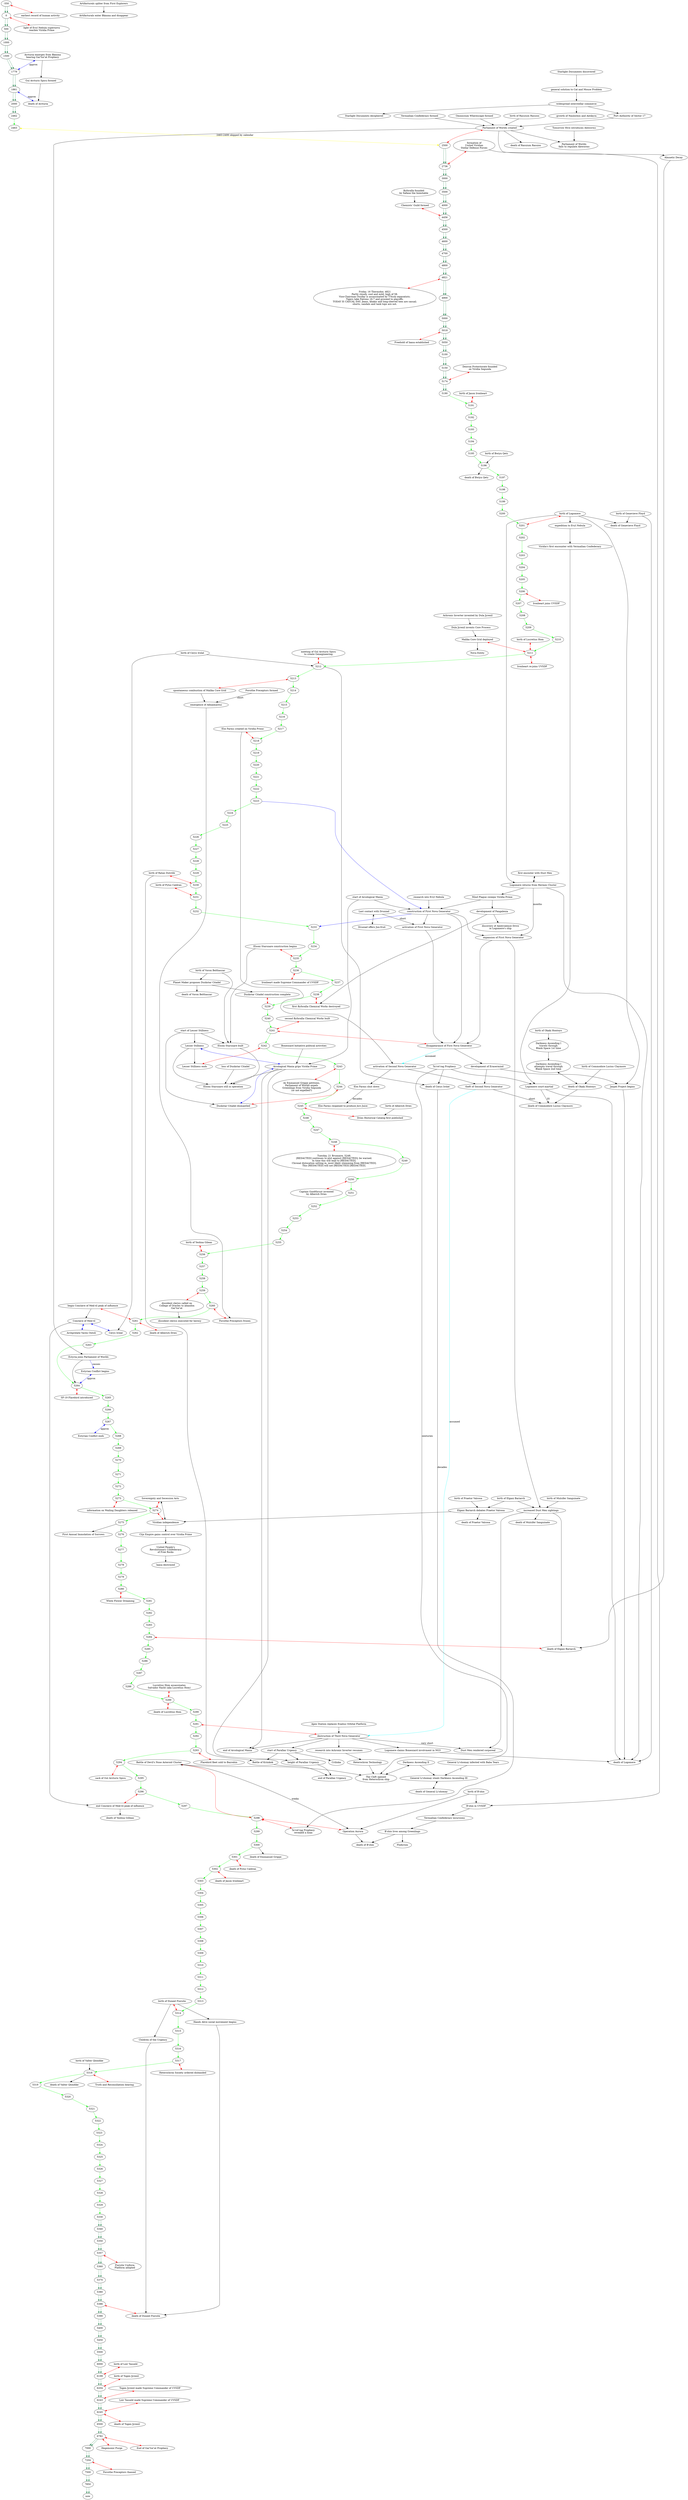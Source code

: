 digraph viridia
{
// specific years mentioned, and all years within interesting ranges; use
// "green" for adjacent years and a different shade and a double line when
// we skip years; since we use "red" for specifying exact years, we use
// yellow (green + red) for the year numbers which are the same
-550->0->500->1000->1500->1779->1861->2000->2462 [color="seagreen4"]
-550->0->500->1000->1500->1779->1861->2000->2462 [color="seagreen4"]
2462->2463 [color="green"]
2463->2500 [dir="both" color="yellow" label="2463-2499 skipped by calendar"]
2500->2736->3000->3500->4000->4456 [color="seagreen4"]
2500->2736->3000->3500->4000->4456 [color="seagreen4"]
4456->4500->4600->4700->4800->4821->4900->5000 [color="seagreen4"]
4456->4500->4600->4700->4800->4821->4900->5000 [color="seagreen4"]
5000->5018->5050->5100->5150->5174->5190 [color="seagreen4"]
5000->5018->5050->5100->5150->5174->5190 [color="seagreen4"]
5190->5191->5192->5193->5194->5195->5196->5197->5198->5199->5200 [color="green"]
5200->5201->5202->5203->5204->5205->5206->5207->5208->5209->5210 [color="green"]
5210->5211->5212->5213->5214->5215->5216->5217->5218->5219->5220 [color="green"]
5220->5221->5222->5223->5224->5225->5226->5227->5228->5229->5230 [color="green"]
5230->5231->5232->5233->5234->5235->5236->5237->5238->5239->5240 [color="green"]
5240->5241->5242->5243->5244->5245->5246->5247->5248->5249->5250 [color="green"]
5250->5251->5252->5253->5254->5255->5256->5257->5258->5259->5260 [color="green"]
5260->5261->5262->5263->5264->5265->5266->5267->5268->5269->5270 [color="green"]
5270->5271->5272->5273->5274->5275->5276->5277->5278->5279->5280 [color="green"]
5280->5281->5282->5283->5284->5285->5286->5287->5288->5289->5290 [color="green"]
5290->5291->5292->5293->5294->5295->5296->5297->5298->5299->5300 [color="green"]
5300->5301->5302->5303->5304->5305->5306->5307->5308->5309->5310 [color="green"]
5310->5311->5312->5313->5314->5315->5316->5317->5318->5319->5320 [color="green"]
5320->5321->5322->5323->5324->5325->5326->5327->5328->5329->5330 [color="green"]
5330->5340->5350->5357->5360->5370->5380->5386->5390->5400 [color="seagreen4"]
5330->5340->5350->5357->5360->5370->5380->5386->5390->5400 [color="seagreen4"]
5400->5450->5500->6000->6199->6204->6243->6245->6500->6782->7000 [color="seagreen4"]
5400->5450->5500->6000->6199->6204->6243->6245->6500->6782->7000 [color="seagreen4"]
7000->7204->7500->7850->"now" [color="seagreen4"]
7000->7204->7500->7850->"now" [color="seagreen4"]

"dest NG3" [label="destruction of Third Nova Generator"]

// [[Welcome]]
"dest NG3" -> "start of Parallax Urgency"
//// Now redundant to say "start is before end"
//"start of Parallax Urgency" -> "end of Parallax Urgency"

// [[Achronic Inverter]]
//// We do know that "Achronic Inverter invented by Dula Jyrexil" comes
//// before "dest NG3" from this article, but from [[Core Process]], we
//// know that it also comes before the First Nova Generator.  Since NG1
//// is before NG3, we choose to simplify our graph by removing the line
//// to NG3, as it (now) provides no useful additional information.

//"Achronic Inverter invented by Dula Jyrexil" -> "dest NG3"
"dest NG3" -> "research into Achronic Inverter resumes" -> "Heterochron Technology"

// [[Adnaimareui]]
"Malika Core Grid destroyed" [label="spontaneous combustion of Malika Core Grid"]
// this is now redundant, since we have specific dates for both events
//"Deorsai Protectorate founded" -> "Malika Core Grid destroyed"
"Malika Core Grid destroyed" -> "emergence of Adnaimareui"

// [[Aleworms]]
"Parliament-Aleworms" [label="Parliament of Worlds\nfails to regulate Aleworms"]
"Tomorrow Hive introduces Aleworms" -> "Parliament-Aleworms"
"Parliament of Worlds created" -> "Parliament-Aleworms"

// [[Almnetic Decay]]
//"collapse of Almnetic Empire"
"Almnetic Decay"

// [[Ambivalence Drive]]
"birth of Logomere" -> "Logomere returns from Hermes Cluster" -> "death of Logomere"
"Logomere returns from Hermes Cluster" -> "Mind Plague sweeps Viridia Prime" -> "development of Fangalexia" -> "discovery of Ambivalence Drive\nin Logomere's ship"

// [[Apex Station]]
"Apex Station replaces Exalius Orbital Platform" -> "dest NG3"
// [[Hands Alive]] gives us a date for OA, so this is redundant:
// "dest NG3" -> "Operation Aurora"

// [[Arcological Mania]]
"Arcological Mania" [label="Arcological Mania grips Viridia Prime"]
// REVIEW
"Lesser Stillness" -> "Arcological Mania" [dir="both" color="blue"]
// [[Arcological Mania]] references "loss of Duskstar Citadel", but
// [[Duskstar citadel]] refers to it as "Duskstar Citadel dismantled"
"Arcological Mania" -> "Duskstar Citadel dismantled" [dir="both" color="blue"]
"start of Lesser Stillness" -> "Duskstar Citadel dismantled"

"Lesser Stillness" -> "Elsoni Starsnare still in operation"
"Arcological Mania" -> "Elsoni Starsnare still in operation"
"loss of Duskstar Citadel" -> "Elsoni Starsnare still in operation"

// [[Arcturianism]]
"Arcturia emerges" [label="Arcturia emerges from Bkmma\nbearing Gar'tor'at Prophecy"]
// This line is redundant (due to having approximate years and due to
// having "Gul Arcturis Spicu formed" between them)
//"Arcturia emerges" -> "death of Arcturia"

//// Since we now have approximate years for each of these (exact year for
//// dest NG3), we no long need the lines indicating duration

//"Arcturia emerges" -> "dest NG3" [label="~3500" color="blue"]
//"dest NG3" -> "End of Gar'tor'at Prophecy" [label="~1500" color="blue"]

// [[Artifacturals]]
"Artifacturals spliter from First Explorers" -> "Artifacturals enter Bkmma and disappear"

// [[Ascacian Wastes]]

// [[Astrogation]]
"Starlight Documents discovered" -> "general solution to Cat and Mouse Problem" -> "widespread interstellar commerce" -> "Starlight Documents deciphered"
"widespread interstellar commerce" -> "growth of Naulochos and Antikyra"
"widespread interstellar commerce" -> "Port Authority of Sector 17"

######


// [[B'shin]]
"UVSDF forms" [label="formation of\nUnited Viridian\nStellar Defense Forces"]
"UVSDF forms" -> "B'shin in UVSDF"
"birth of B'shin" -> "B'shin in UVSDF" -> "Vermailian Confederacy incursions" -> "B'shin lives among Greenlings" -> "death of B'shin"
"B'shin lives among Greenlings" -> "Flodyrion"

// [[Baba Tears]]
"General Li'shomay infested with Baba Tears"

// [[Elgani Bariarch]]
"Almnetic Decay" -> "death of Elgani Bariarch"
"birth of Praetor Valcosa" -> "Elgani Bariarch debates Praetor Valcosa" -> "death of Praetor Valcosa"
"birth of Elgani Bariarch" -> "Elgani Bariarch debates Praetor Valcosa"
// We have a date for Bariarch's death, and a date for an event following
// the debates (that of Viridian Independence), making this line
// redundant:
//"Elgani Bariarch debates Praetor Valcosa" -> "death of Elgani Bariarch"
"Elgani Bariarch debates Praetor Valcosa" -> "Viridian independence"

// [[Barometz]]
"greenlings expelled" [label="As Emmanuel Grippe petitions,\nParliament of Worlds expels\nGreenlings from Viridia Segunda\n(or not expelled?)"]
// This line is redundant as we now have exact dates for each of these
// from [[Endotian Calendar]] and [[Emmanuel Grippe]]
//"Parliament of Worlds created" -> "greenlings expelled"

// [[Battle of Kriinkok]]
"start of Parallax Urgency" -> "Battle of Kriinkok" -> "end of Parallax Urgency"

// [[Bazrahin]]

// [[Voron Belthaszar]]
"birth of Voron Belthaszar" -> "Elsoni Starsnare built" -> "Elsoni Starsnare still in operation"
"Arcological Mania" -> "height of Parallax Urgency"
"start of Parallax Urgency" -> "height of Parallax Urgency" -> "end of Parallax Urgency"

// [[Bkmma]]

// [[Blank Space]]
"Cleft opened" [label="The Cleft opened\nfrom Heterochron ship"]
// [[Hands Alive]] gives us the date for OA, and we know BoD'sNAC was only
// weeks earlier
"Battle of Devil's Nose Asteroid Cluster" -> 5298 [dir="both" color="red"]
"Battle of Devil's Nose Asteroid Cluster" -> "Operation Aurora" [label="weeks"]
"Battle of Devil's Nose Asteroid Cluster" -> "Cleft opened" [dir="both"]
"Heterochron Technology" -> "Cleft opened"

// [[Boneozard Initiative]]
"Boneozard Initiative political activities" -> "Arcological Mania"
"start of Arcological Mania" -> "Arcological Mania" -> "end of Arcological Mania"
"start of Arcological Mania" -> "construction of First Nova Generator" -> "disappearance of First Nova Generator"
"dest NG3" -> "end of Arcological Mania"

//// We now have a specific year for "disappearance NG1" and "dest NG3",
//// so we do not need to include the line telling us the time between the
//// two
//"disappearance of First Nova Generator" -> "dest NG3" [label="50"]
"dest NG3" -> "Logomere claims Boneozard involvment in NG3" -> "death of Logomere"

// "theft of NG2" comes from [[Commodore Lucius Claymore]]; we assume that
// First, Second, Third are in order
//// [[Erasermind]] confirms that First NG was before Second NG
//"disappearance of First Nova Generator" -> "theft of Second Nova Generator" [color="cyan" label="assumed"]
"theft of Second Nova Generator" -> "dest NG3" [color="cyan" label="assumed"]

"disappearance of First Nova Generator" -> "activation of Second Nova Generator" [color="cyan" label="assumed"]

// [[Byforalla]]
"Byforalla founded" [label="Byforalla founded\nby Xafane the Inimitable"]
//// "end of Ctjn Empire" turns out to not be a relevent event
//"Byforalla founded by Xafane the Inimitable" -> "end of Ctjn Empire"

######


// [[Pylus Caldran]]
"birth of Pylus Caldran" -> 5231 [dir="both" color="red"]
5301 -> "death of Pylus Caldran" [dir="both" color="red"]
//// reporting Caldran's age is redundant with his birth and death year;
//// simplify graph by not including this line
//"birth of Pylus Caldran" -> "death of Pylus Caldran" [label="70"]
1861 -> "death of Arcturia" [dir="both" label="approx" color="blue"]
//// reporting Caldran's birth occured before dest NG3 is now redundant
//"birth of Pylus Caldran" -> "dest NG3"
//// We have exact dates for these, so reporting 10 years is redundant
//"dest NG3" -> "death of Pylus Caldran" [label="10"]

// as of [[Gul Arcturis Spicu]] we now have an exact year for the sacking
//"sack of Gul Arcturis Spicu" -> "death of Pylus Caldran"

//// via calculating that dest NG3 = "death of Pylus Caldran" - 10 years
5291 -> "dest NG3" [dir="both" color="red"]
// we now have an exact date for this in [[Hegemonic Purge]]
//6784 -> "End of Gar'tor'at Prophecy" [dir="both" label="approx" color="blue"]
"Arcturia emerges" -> 1779 [dir="both" label="approx" color="blue"]
5241 -> "disappearance of First Nova Generator" [dir="both" color="red"]

// [[Cat and Mouse Problem]]

// [[Chemists' Guild]]
"Byforalla founded" -> "Chemists' Guild formed"
"Chemists' Guild formed" -> 4456 [dir="both" color="red"]
5238 -> "first Byforalla Chemical Works destroyed" [dir="both" color="red"]
"development of Fangalexia" -> "first Byforalla Chemical Works destroyed"
//// We have specific years for each of these events, so we don't need
//// these lines
//"first Byforalla Chemical Works destroyed" -> "second Byforalla Chemical Works built" -> "Lesser Stillness ends"
"second Byforalla Chemical Works built" -> 5241 [dir="both" color="red"]
"start of Lesser Stillness" -> "Lesser Stillness" -> "Lesser Stillness ends"
5242 -> "Lesser Stillness ends" [dir="both" color="red"]
//// "end of Ctjn Empire" turns out to not be a relevent event
//"dest NG3" -> "end of Ctjn Empire"

// [[The Cleft]]
"Ta'rot'rag Prophecy" -> "Cleft opened" [label="centuries"]

// [[Commodore Lucius Claymore]]
"birth of Logomere" -> "expedition to Evyl Nebula" -> "Viridia's first encounter with Vermailian Confederacy" -> "Logomere court-martial" -> "death of Logomere"
"Logomere court-martial" -> "death of Commodore Lucius Claymore" [label="35"]
"theft of Second Nova Generator" -> "death of Commodore Lucius Claymore" [label="short"]
"Ta'rot'rag Prophecy"->"Logomere court-martial"

// [[Conclave of Mek'ril]]
// REVIEW
"begin Conclave of Mek'ril peak of influence" -> 5261 [dir="both" color="red"]
5296 -> "end Conclave of Mek'ril peak of influence" [dir="both" color="red"]
"begin Conclave of Mek'ril peak of influence" -> "Conclave of Mek'ril" -> "end Conclave of Mek'ril peak of influence"

//"Conclave of Mek'ril" -> "Ratan Dutrilik" [dir="both" color="blue"]
"Conclave of Mek'ril" -> "Archprelate Varen Ontoli" [dir="both" color="blue"]
"Conclave of Mek'ril" -> "Cerys Irolat" [dir="both" color="blue"]

// [[Core Process]]
"Achronic Inverter invented by Dula Jyrexil" -> "Dula Jyrexil invents Core Process"
// We have a latest date for "invents core process" and a range of
// possible dates for "construction of NG1", so this line is redundant
//"Dula Jyrexil invents Core Process" -> "construction of First Nova Generator"
// This line is redundant because we now have a date for the creation of
// the Farms, and know the invention was before a known date before the
// Farms
//"Dula Jyrexil invents Core Process" -> "Eloi Farms created on Viridia Prime"

// [[Crilinka]]
"start of Parallax Urgency" -> "Crilinka"
// REVIEW: implies that Fangalexia, weather correction, Erasermind and Cat
// and Mouse problem occur in Crilinka, which would be after/during
// Parallax Urgency, but most of these were much earlier

// [[Ctjn Empire]]
"Viridian independence" -> "Ctjn Empire gains control over Viridia Prime" -> "United People's\nRevolutionary Confederacy\nof Free Rocks"

######


// [[Darkness Ascending]]
"DA-I 1st" [label="Darkness Ascending I\ntravels through\nBlank Space 1st time"]
"DA-I 2nd" [label="Darkness Ascending I\nattempts travel through\nBlank Space 2nd time"]
"birth of Okaki Hontoyo" -> "DA-I 1st" -> "DA-I 2nd"
"DA-I 2nd" -> "death of Okaki Hontoyo" [dir="both"]

// [[Okaki Hontoyo]] places DA-I in the lifetime of Claymore, thousands of
// years after we believed based on reading [[Darkness Ascending]]
//"general solution to Cat and Mouse Problem" -> "DA-I 1st" [color="cyan" label="assumed"]
//"DA-I 2nd" -> "widespread interstellar commerce" [color="cyan" label="assumed"]

"Darkness Ascending II" -> "Cleft opened" [dir="both"]
"Darkness Ascending II" -> "General Li'shomay steals Darkness Ascending III"
"General Li'shomay infested with Baba Tears" -> "General Li'shomay steals Darkness Ascending III" [label="?"]
"General Li'shomay steals Darkness Ascending III" -> "death of General Li'shomay" [dir="both"]

// [[Deorsai Protectorate]]
"Deorsai Protectorate founded" [label="Deorsai Protectorate founded\non Viridia Segunda"]
"Deorsai Protectorate founded" -> 5174 [dir="both" color="red"]
//"Deorsai Protectorate founded" -> "Deorsai Protectorate"
// [[Jason Ironheart]] gives us a date for UVSDF forms, so this line is
// redundant
//"UVSDF forms" -> "Deorsai Protectorate founded"
// This line is now redundant, as [[Greenlings]] gives an exact date for WFD
//"Deorsai Protectorate founded" -> "White Flower Dreaming"
"Dula Jyrexil invents Core Process" -> "Malika Core Grid deployed"
"Malika Core Grid deployed" -> 5211 [dir="both" color="red"]
5213 -> "Malika Core Grid destroyed" [dir="both" color="red"]
//"Malika Core Grid deployed" -> "Malika Core Grid destroyed"
"Malika Core Grid deployed" -> "Nova Entity"
// Text is: "within the next decade" from 5213
5223 -> "construction of First Nova Generator" [color="blue"]
"construction of First Nova Generator" -> 5233 [color="blue"]

// [[Dries Historical Catalog]]
"birth of Alberich Dries" -> "Dries Historical Catalog first published"
5245 -> "Dries Historical Catalog first published" [dir="both" color="red"]
5261 -> "death of Alberich Dries" [dir="both" color="red"]
"birth of B'shin" -> "Operation Aurora" -> "death of B'shin"

// [[Druniad]]
"Last contact with Druniad" -> "Druniad offers Jun-fruit" [dir="both"]
"Last contact with Druniad" -> "activation of First Nova Generator" [label="short"]
"construction of First Nova Generator" -> "activation of First Nova Generator" -> "disappearance of First Nova Generator"
// This line is now redundant as we have exact dates for both of these
// events (although they are only 39 years, NOT greater than 50 years
// apart.
//"disappearance of First Nova Generator" -> "White Flower Dreaming" [label="> 50"]

// [[Duplicity Paradox]]

// [[Duskstar Citadel]]
"birth of Voron Belthaszar" -> "Planet Maker proposes Duskstar Citadel" -> "death of Voron Belthaszar"
"Planet Maker proposes Duskstar Citadel" -> "Duskstar Citadel construction complete"
"Duskstar Citadel construction complete" -> 5239 [dir="both" color="red"]
5244 -> "Duskstar Citadel dismantled" [dir="both" color="red"]
5273 -> "information on Wailing Daughters released" [dir="both" color="red"]

// [[Dust Men]]
"first encouter with Dust Men" -> "Logomere returns from Hermes Cluster" [dir="both"]
"construction of First Nova Generator" -> "expansion of First Nova Generator" -> "disappearance of First Nova Generator"
"Logomere returns from Hermes Cluster" -> "expansion of First Nova Generator" [label="months"]

//// Although Dust Men sightings were blamed on Fangalexia, the blame was
//// unfounded, as the first sightings actually happened before the drug
//// was developed.
// "development of Fangalexia" -> "first encouter with Dust Men" [color="cyan" label="implied"]

"expansion of First Nova Generator" -> "increased Dust Men sightings"
"birth of Mulcifer Sanguinate" -> "increased Dust Men sightings" -> "death of Mulcifer Sanguinate"
"birth of Elgani Bariarch" -> "increased Dust Men sightings" -> "death of Elgani Bariarch"
"dest NG3" -> "Dust Men rendered corporeal" [label="very short"]
"increased Dust Men sightings" -> "Dust Men rendered corporeal"

// [[Ratan Dutrilik]]
"birth of Ratan Dutrilik" -> 5230 [dir="both" color="red"]
"birth of Ratan Dutrilik" -> "Battle of Kriinkok"
//"birth of Ratan Dutrilik" -> "Ratan Dutrilik" -> "death of Ratan Dutrilik"

######


// [[Eloi Farms]]
"Eloi Farms created on Viridia Prime" -> 5218 [dir="both" color="red"]
"birth of Cerys Irolat" -> "Cerys Irolat"
// [[Cerys Irolat]] tells us his/her birth was prior to 5212, making this
// line redundant
//"birth of Cerys Irolat" -> "Eloi Farms created on Viridia Prime"
"activation of Second Nova Generator" -> "theft of Second Nova Generator"
"Eloi Farms created on Viridia Prime" -> "activation of Second Nova Generator" -> "Eloi Farms shut down"
"Eloi Farms shut down" -> "Eloi Farms reopened to produce Juvi Juice" [label="decades"]

// [[Elsoni Starsnare]]
"start of Lesser Stillness" -> "Elsoni Starsnare built"
"birth of Bwiyn Qetz" -> 5196 -> "death of Bwiyn Qetz"
"Elsoni Starsnare construction begins" -> 5235 [dir="both" color="red"]
"Elsoni Starsnare construction begins" -> "Elsoni Starsnare built"

// [[Emancipation Day]]
"Sovereignty and Secession Acts" -> 5274 [dir="both" color="red"]
5284 -> "death of Elgani Bariarch" [dir="both" color="red"]
"Sovereignty and Secession Acts" -> "Viridian independence" [dir="both"]
5274 -> "Viridian independence" [dir="both" color="red"]

// [[Endotian Calendar]]
"Parliament of Worlds created" -> 2500 [dir="both" color="red"]
"Port Authority of Sector 17" -> "Parliament of Worlds created"
"Parliament of Worlds created" -> "Almnetic Decay"
"Vermailian Confederacy formed" -> "Parliament of Worlds created"
"Omniscium Wherescape formed" -> "Parliament of Worlds created"
"birth of Rasuium Rasuios" -> "Parliament of Worlds created" -> "death of Rasuium Rasuios"
// 2463-2499 Years skipped due to switching calendars

// [[Erasermind]]
"disappearance of First Nova Generator" -> "development of Erasermind" -> "theft of Second Nova Generator"
"development of Erasermind" -> "Jaxpel Project begins"
// We know "Jaxpel Project begins" occurs after "development of
// Erasermind", which is after "disappearance of NG1" which is 5241.  We
// know "UVSDF forms" is before "Deorsai Protectorate founded", in 5174.
// Together, this makes the following line redundant:
//"UVSDF forms" -> "Jaxpel Project begins"
// Jaxpel Project appears to be formed during the rise/height of
// Logomere's carer
"birth of Logomere" -> "Jaxpel Project begins" -> "death of Logomere"
"Jaxpel Project begins"

// [[Estyrian Conflict]]
"Parliament of Worlds created" -> "Estyria joins Parliament of Worlds" -> 5264
// We know Estyria joining PoW was the cause of the Estyrian conflict, so
// we assume it occurred very shortly prior.  This line is used just for
// placement (hence color="white", to make it invisible)
5263 -> "Estyria joins Parliament of Worlds" [color="white"]
"Estyria joins Parliament of Worlds" -> "Estyrian Conflict begins" [label="causes" color="blue"]
"Estyrian Conflict begins" -> 5264 [dir="both" label="approx" color="blue"]
5267 -> "Estyrian Conflict ends" [dir="both" label="approx" color="blue"]

// [[Eudaemonism]]

// [[Evyl Nebula]]
0 -> "light of Evyl Nebula supernova\nreaches Viridia Prime" [dir="both" color="red"]
"research into Evyl Nebula" -> "construction of First Nova Generator"

######


// [[Face of Hirith]]

// [[Fangalexia]]
"Mind Plague sweeps Viridia Prime" -> "construction of First Nova Generator"

// [[Duneel Fiorsite]]
"birth of Duneel Fiorsite" -> 5314 [dir="both" color="red"]
5386 -> "death of Duneel Fiorsite" [dir="both" color="red"]
5357 -> "Fiorsite Uniform\nPlatform adopted" [dir="both" color="red"]
"birth of Duneel Fiorsite" -> "Hands Alive social movement begins" -> "death of Duneel Fiorsite"
"birth of Duneel Fiorsite" -> "Children of the Urgency" -> "death of Duneel Fiorsite"

// [[First Explorers]]
-550 -> "earliest record of human activity" [dir="both" color="red"]
5250 -> "Captain Goodthrust invented\nby Alberich Dries" [dir="both" color="red"]

// [[Flarebird]]
5264 -> "SF-19 Flarebird introduced" [dir="both" color="red"]
5293 -> "Flarebird fleet sold to Bazrahin" [dir="both" color="red"]

// [[Flodyrion]]

// [[Genevieve Floyd]]
"birth of Genevieve Floyd" -> "death of Genevieve Floyd"
"birth of Genevieve Floyd" -> "death of Logomere"
"birth of Logomere" -> "death of Genevieve Floyd"

// [[Forsithe Preceptors]]
// text says "after deosai protectorate collapsed", but we know that event
// as "emergence of the Adnaimareui"
"Forsithe Preceptors formed" -> "emergence of Adnaimareui" [label="short"]
"emergence of Adnaimareui" -> "Forsithe Preceptors frozen"
5260 -> "Forsithe Preceptors frozen" [dir="both" color="red"]
7204 -> "Forsithe Preceptors thawed" [dir="both" color="red"]

######


// [[Gar'tor'at Prophecy]]
4821 -> "Friday, 16 Thermidor, 4821\nPartly cloudy, cool and mild, high of 58.\nVice-Chairman Ossifay is assassinated by T'ltssk separatists.\nTigers take Falcons 16-7 and proceed to playoffs.\nTODAY IS CASUAL DAY. Jeans, khakis and long-sleeved tees are casual;\nshorts, sandals and tank tops are not." [dir="both" color="red"]

5248 -> "Tuesday, 21 Brumaire, 5248.\n[REDACTED] continues to plot against [REDACTED]; be warned.\nIn time this will lead to [REDACTED].\nChronal dislocation setting in, most likely stemming from [REDACTED].\nThis [REDACTED] will not [REDACTED] [REDACTED]." [dir="both" color="red"]

"clerics protest" [label="dissident clerics called on\nCollege of Oracles to abandon\nGar'tor'at"]
5259 -> "clerics protest" [dir="both" color="red"]
"clerics protest" -> "dissident clerics executed for heresy"

// [[Garott Ornati]]
6782 -> "Hegemonic Purge" [dir="both" color="red"]

// [[Genegineering]]
"meeting of Gul Arcturis Spicu\nto create Genegineering" -> 5212 [dir="both" color="red"]

// [[Yeohna Gilean]]
"birth of Yeohna Gilean" -> 5256 [dir="both" color="red"]
// [[Hands Alive]] gives us an exact date for OA, so this is redundant:
//"birth of Yeohna Gilean" -> "Operation Aurora"
"end Conclave of Mek'ril peak of influence" -> "death of Yeohna Gillean"

//[[Greenlings]]
5280 -> "White Flower Dreaming" [dir="both" color="red"]

// [[Emmanuel Grippe]]
5243 -> "greenlings expelled" [dir="both" color="red"]
5300 -> "death of Emmanuel Grippe"

// [[Gul Arcturis Spicu]]
5294 -> "sack of Gul Arcturis Spicu" [dir="both" color="red"]
"Arcturia emerges" -> "Gul Arcturis Spicu formed" -> "death of Arcturia"

######

// [[Hands Alive]]
5298 -> "Operation Aurora" [dir="both" color="red"]

// [[Hegemonic Purge]]
6782 -> "End of Gar'tor'at Prophecy" [dir="both" color="red"]

// [[Hermes Cluster]]
// probably not relevent:
// "Heremes Cluster is 100 million light-years[sic] younger than the universe itself"

// [[Heterochron]]
"birth of Valter Qlondike" -> 5318 -> "death of Valter Qlondike"
// T&R hearing may span more than 1 year
5318 -> "Truth and Reconsiliation hearing" [dir="both" color="red"]
5317 -> "Heterochron Society ordered disbanded" [dir="both" color="red"]
// yes this is "OA is before 5317"; I did not forget the dir="both", etc
//"Operation Aurora" -> 5317

// [[Hirith]]

// [[Lucretius Hom]]
"birth of Lucretius Hom" -> 5211 [dir="both" color="red"]
5289 -> "death of Lucretius Hom" [dir="both" color="red"]
"Lucretius Hom assassinates\nSalvador Nacht (aka Lucretius Hom)" -> 5289 [dir="both" color="red"]

// [[Okaki Hontoyo]]
"birth of Commodore Lucius Claymore" -> "death of Okaki Hontoyo" -> "death of Commodore Lucius Claymore"

######


// [[Iaasa]]
5018 -> "Freehold of Iaasa established" [dir="both" color="red"]
"United People's\nRevolutionary Confederacy\nof Free Rocks" -> "Iaasa destroyed"

// [[Immolation of Sorrows]]
5275 -> "First Annual Immolation of Sorrows"

// [[Intoa]]
// not written yet

// [[Cerys Irolat]]
"birth of Cerys Irolat" -> 5212 -> "death of Cerys Irolat"
"Ta'rot'rag Prophecy" -> "death of Cerys Irolat"
"death of Cerys Irolat" -> "Ta'rot'rag Prophecy\nrevealed a hoax" [label="decades"]
5298 -> "Ta'rot'rag Prophecy\nrevealed a hoax" [dir="both" color="red"]

// [[Jason Ironheart]]
"birth of Jason Ironheart" -> 5191 [dir="both" color="red"]
5302 -> "death of Jason Ironheart" [dir="both" color="red"]
5206 -> "Ironheart joins UVSDF" [dir="both" color="red"]
5211 -> "Ironheart re-joins UVSDF" [dir="both" color="red"]
5236 -> "Ironheart made Supreme Commander of UVSDF" [dir="both" color="red"]
"UVSDF forms" -> 2736 [dir="both" color="red"]
"birth of Logomere" -> 5201 [dir="both" color="red"]
// These are almost certainly irrelevant
"birth of Togen Jyrexil" -> 6204 [dir="both" color="red"]
"Togen Jyrexil made Supreme Commander of UVSDF" -> 6243 [dir="both" color="red"]
6245 -> "death of Togen Jyrexil" [dir="both" color="red"]
"birth of Loir Tasseld" -> 6199 [dir="both" color="red"]
"Loir Tasseld made Supreme Commander of UVSDF" -> 6245 [dir="both" color="red"]

}
